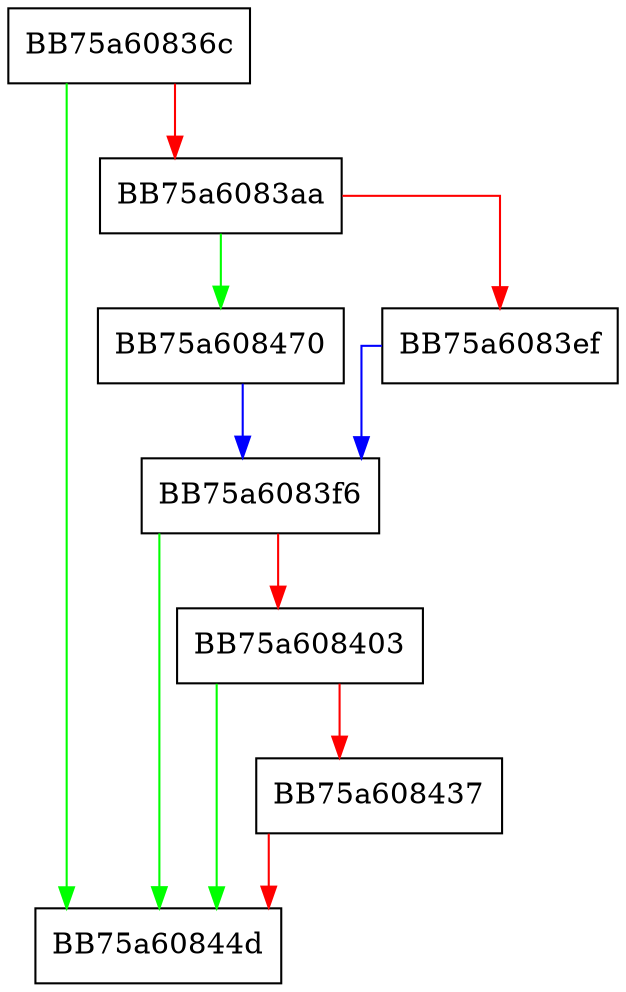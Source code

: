 digraph post {
  node [shape="box"];
  graph [splines=ortho];
  BB75a60836c -> BB75a60844d [color="green"];
  BB75a60836c -> BB75a6083aa [color="red"];
  BB75a6083aa -> BB75a608470 [color="green"];
  BB75a6083aa -> BB75a6083ef [color="red"];
  BB75a6083ef -> BB75a6083f6 [color="blue"];
  BB75a6083f6 -> BB75a60844d [color="green"];
  BB75a6083f6 -> BB75a608403 [color="red"];
  BB75a608403 -> BB75a60844d [color="green"];
  BB75a608403 -> BB75a608437 [color="red"];
  BB75a608437 -> BB75a60844d [color="red"];
  BB75a608470 -> BB75a6083f6 [color="blue"];
}